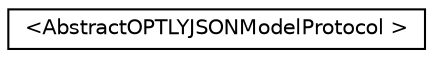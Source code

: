digraph "Graphical Class Hierarchy"
{
  edge [fontname="Helvetica",fontsize="10",labelfontname="Helvetica",labelfontsize="10"];
  node [fontname="Helvetica",fontsize="10",shape=record];
  rankdir="LR";
  Node0 [label="\<AbstractOPTLYJSONModelProtocol \>",height=0.2,width=0.4,color="black", fillcolor="white", style="filled",URL="$protocol_abstract_o_p_t_l_y_j_s_o_n_model_protocol_01-p.html"];
}
